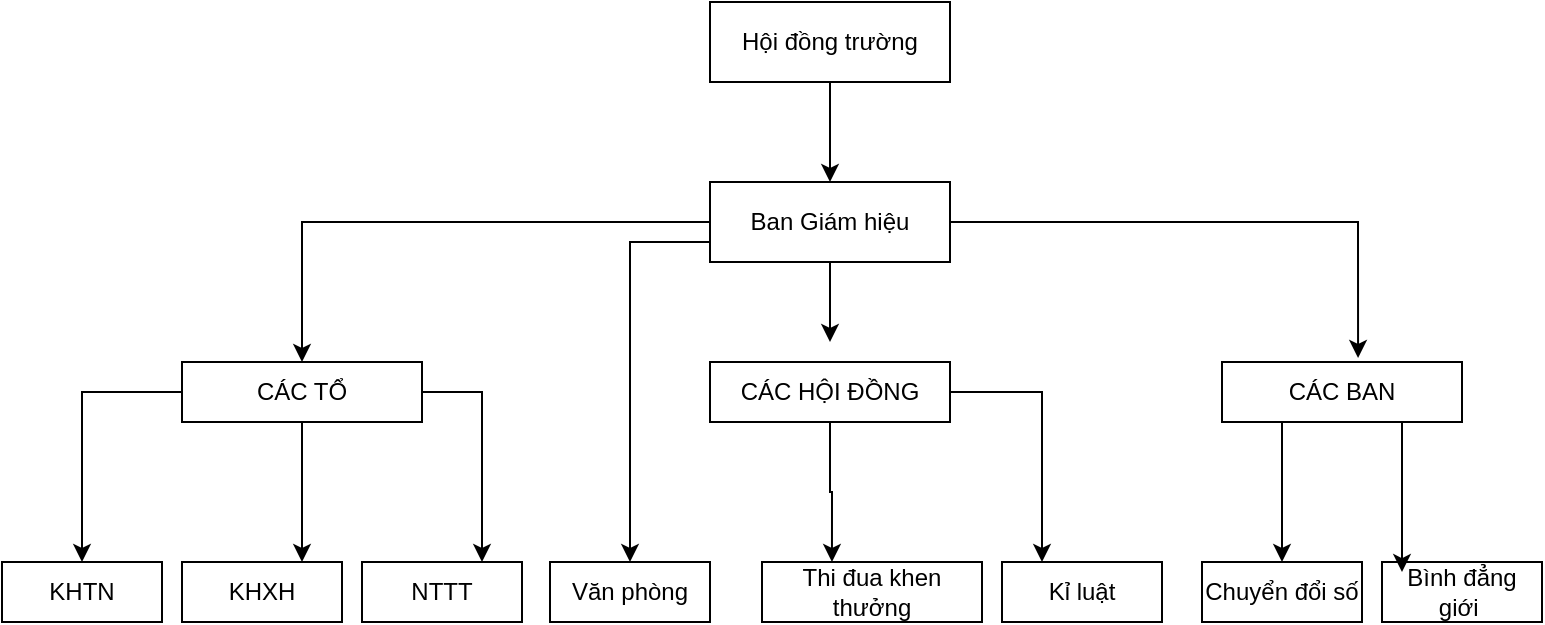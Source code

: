 <mxfile version="24.7.12">
  <diagram name="Page-1" id="a5oUDinlxtzg2lyxMqoc">
    <mxGraphModel dx="1434" dy="827" grid="1" gridSize="10" guides="1" tooltips="1" connect="1" arrows="1" fold="1" page="1" pageScale="1" pageWidth="827" pageHeight="1169" math="0" shadow="0">
      <root>
        <mxCell id="0" />
        <mxCell id="1" parent="0" />
        <mxCell id="Cfhr9sOupIrR1O6kekob-1" value="KHTN" style="rounded=0;whiteSpace=wrap;html=1;" vertex="1" parent="1">
          <mxGeometry y="430" width="80" height="30" as="geometry" />
        </mxCell>
        <mxCell id="Cfhr9sOupIrR1O6kekob-21" style="edgeStyle=orthogonalEdgeStyle;rounded=0;orthogonalLoop=1;jettySize=auto;html=1;entryX=0.5;entryY=0;entryDx=0;entryDy=0;" edge="1" parent="1" source="Cfhr9sOupIrR1O6kekob-4" target="Cfhr9sOupIrR1O6kekob-1">
          <mxGeometry relative="1" as="geometry" />
        </mxCell>
        <mxCell id="Cfhr9sOupIrR1O6kekob-22" style="edgeStyle=orthogonalEdgeStyle;rounded=0;orthogonalLoop=1;jettySize=auto;html=1;exitX=1;exitY=0.5;exitDx=0;exitDy=0;entryX=0.75;entryY=0;entryDx=0;entryDy=0;" edge="1" parent="1" source="Cfhr9sOupIrR1O6kekob-4" target="Cfhr9sOupIrR1O6kekob-10">
          <mxGeometry relative="1" as="geometry" />
        </mxCell>
        <mxCell id="Cfhr9sOupIrR1O6kekob-23" style="edgeStyle=orthogonalEdgeStyle;rounded=0;orthogonalLoop=1;jettySize=auto;html=1;exitX=0.5;exitY=1;exitDx=0;exitDy=0;entryX=0.75;entryY=0;entryDx=0;entryDy=0;" edge="1" parent="1" source="Cfhr9sOupIrR1O6kekob-4" target="Cfhr9sOupIrR1O6kekob-9">
          <mxGeometry relative="1" as="geometry" />
        </mxCell>
        <mxCell id="Cfhr9sOupIrR1O6kekob-4" value="CÁC TỔ" style="rounded=0;whiteSpace=wrap;html=1;" vertex="1" parent="1">
          <mxGeometry x="90" y="330" width="120" height="30" as="geometry" />
        </mxCell>
        <mxCell id="Cfhr9sOupIrR1O6kekob-20" style="edgeStyle=orthogonalEdgeStyle;rounded=0;orthogonalLoop=1;jettySize=auto;html=1;exitX=0.5;exitY=1;exitDx=0;exitDy=0;entryX=0.5;entryY=0;entryDx=0;entryDy=0;" edge="1" parent="1" source="Cfhr9sOupIrR1O6kekob-5" target="Cfhr9sOupIrR1O6kekob-6">
          <mxGeometry relative="1" as="geometry" />
        </mxCell>
        <mxCell id="Cfhr9sOupIrR1O6kekob-5" value="Hội đồng trường" style="rounded=0;whiteSpace=wrap;html=1;" vertex="1" parent="1">
          <mxGeometry x="354" y="150" width="120" height="40" as="geometry" />
        </mxCell>
        <mxCell id="Cfhr9sOupIrR1O6kekob-17" style="edgeStyle=orthogonalEdgeStyle;rounded=0;orthogonalLoop=1;jettySize=auto;html=1;entryX=0.5;entryY=0;entryDx=0;entryDy=0;" edge="1" parent="1" source="Cfhr9sOupIrR1O6kekob-6" target="Cfhr9sOupIrR1O6kekob-4">
          <mxGeometry relative="1" as="geometry" />
        </mxCell>
        <mxCell id="Cfhr9sOupIrR1O6kekob-19" style="edgeStyle=orthogonalEdgeStyle;rounded=0;orthogonalLoop=1;jettySize=auto;html=1;exitX=0.5;exitY=1;exitDx=0;exitDy=0;" edge="1" parent="1" source="Cfhr9sOupIrR1O6kekob-6">
          <mxGeometry relative="1" as="geometry">
            <mxPoint x="414" y="320" as="targetPoint" />
          </mxGeometry>
        </mxCell>
        <mxCell id="Cfhr9sOupIrR1O6kekob-24" style="edgeStyle=orthogonalEdgeStyle;rounded=0;orthogonalLoop=1;jettySize=auto;html=1;exitX=0;exitY=0.75;exitDx=0;exitDy=0;" edge="1" parent="1" source="Cfhr9sOupIrR1O6kekob-6" target="Cfhr9sOupIrR1O6kekob-11">
          <mxGeometry relative="1" as="geometry" />
        </mxCell>
        <mxCell id="Cfhr9sOupIrR1O6kekob-6" value="Ban Giám hiệu" style="rounded=0;whiteSpace=wrap;html=1;" vertex="1" parent="1">
          <mxGeometry x="354" y="240" width="120" height="40" as="geometry" />
        </mxCell>
        <mxCell id="Cfhr9sOupIrR1O6kekob-26" style="edgeStyle=orthogonalEdgeStyle;rounded=0;orthogonalLoop=1;jettySize=auto;html=1;entryX=0.25;entryY=0;entryDx=0;entryDy=0;" edge="1" parent="1" source="Cfhr9sOupIrR1O6kekob-8" target="Cfhr9sOupIrR1O6kekob-13">
          <mxGeometry relative="1" as="geometry" />
        </mxCell>
        <mxCell id="Cfhr9sOupIrR1O6kekob-8" value="CÁC HỘI ĐỒNG" style="rounded=0;whiteSpace=wrap;html=1;" vertex="1" parent="1">
          <mxGeometry x="354" y="330" width="120" height="30" as="geometry" />
        </mxCell>
        <mxCell id="Cfhr9sOupIrR1O6kekob-9" value="KHXH" style="rounded=0;whiteSpace=wrap;html=1;" vertex="1" parent="1">
          <mxGeometry x="90" y="430" width="80" height="30" as="geometry" />
        </mxCell>
        <mxCell id="Cfhr9sOupIrR1O6kekob-10" value="NTTT" style="rounded=0;whiteSpace=wrap;html=1;" vertex="1" parent="1">
          <mxGeometry x="180" y="430" width="80" height="30" as="geometry" />
        </mxCell>
        <mxCell id="Cfhr9sOupIrR1O6kekob-11" value="Văn phòng" style="rounded=0;whiteSpace=wrap;html=1;" vertex="1" parent="1">
          <mxGeometry x="274" y="430" width="80" height="30" as="geometry" />
        </mxCell>
        <mxCell id="Cfhr9sOupIrR1O6kekob-12" value="Thi đua khen thưởng" style="rounded=0;whiteSpace=wrap;html=1;" vertex="1" parent="1">
          <mxGeometry x="380" y="430" width="110" height="30" as="geometry" />
        </mxCell>
        <mxCell id="Cfhr9sOupIrR1O6kekob-13" value="Kỉ luật" style="rounded=0;whiteSpace=wrap;html=1;" vertex="1" parent="1">
          <mxGeometry x="500" y="430" width="80" height="30" as="geometry" />
        </mxCell>
        <mxCell id="Cfhr9sOupIrR1O6kekob-27" style="edgeStyle=orthogonalEdgeStyle;rounded=0;orthogonalLoop=1;jettySize=auto;html=1;exitX=0.25;exitY=1;exitDx=0;exitDy=0;entryX=0.5;entryY=0;entryDx=0;entryDy=0;" edge="1" parent="1" source="Cfhr9sOupIrR1O6kekob-14" target="Cfhr9sOupIrR1O6kekob-15">
          <mxGeometry relative="1" as="geometry" />
        </mxCell>
        <mxCell id="Cfhr9sOupIrR1O6kekob-14" value="CÁC BAN" style="rounded=0;whiteSpace=wrap;html=1;" vertex="1" parent="1">
          <mxGeometry x="610" y="330" width="120" height="30" as="geometry" />
        </mxCell>
        <mxCell id="Cfhr9sOupIrR1O6kekob-15" value="Chuyển đổi số" style="rounded=0;whiteSpace=wrap;html=1;" vertex="1" parent="1">
          <mxGeometry x="600" y="430" width="80" height="30" as="geometry" />
        </mxCell>
        <mxCell id="Cfhr9sOupIrR1O6kekob-16" value="Bình đẳng giới&amp;nbsp;" style="rounded=0;whiteSpace=wrap;html=1;" vertex="1" parent="1">
          <mxGeometry x="690" y="430" width="80" height="30" as="geometry" />
        </mxCell>
        <mxCell id="Cfhr9sOupIrR1O6kekob-18" style="edgeStyle=orthogonalEdgeStyle;rounded=0;orthogonalLoop=1;jettySize=auto;html=1;exitX=1;exitY=0.5;exitDx=0;exitDy=0;entryX=0.567;entryY=-0.067;entryDx=0;entryDy=0;entryPerimeter=0;" edge="1" parent="1" source="Cfhr9sOupIrR1O6kekob-6" target="Cfhr9sOupIrR1O6kekob-14">
          <mxGeometry relative="1" as="geometry" />
        </mxCell>
        <mxCell id="Cfhr9sOupIrR1O6kekob-25" style="edgeStyle=orthogonalEdgeStyle;rounded=0;orthogonalLoop=1;jettySize=auto;html=1;exitX=0.5;exitY=1;exitDx=0;exitDy=0;entryX=0.318;entryY=0;entryDx=0;entryDy=0;entryPerimeter=0;" edge="1" parent="1" source="Cfhr9sOupIrR1O6kekob-8" target="Cfhr9sOupIrR1O6kekob-12">
          <mxGeometry relative="1" as="geometry" />
        </mxCell>
        <mxCell id="Cfhr9sOupIrR1O6kekob-28" style="edgeStyle=orthogonalEdgeStyle;rounded=0;orthogonalLoop=1;jettySize=auto;html=1;exitX=0.75;exitY=1;exitDx=0;exitDy=0;entryX=0.125;entryY=0.167;entryDx=0;entryDy=0;entryPerimeter=0;" edge="1" parent="1" source="Cfhr9sOupIrR1O6kekob-14" target="Cfhr9sOupIrR1O6kekob-16">
          <mxGeometry relative="1" as="geometry" />
        </mxCell>
      </root>
    </mxGraphModel>
  </diagram>
</mxfile>
